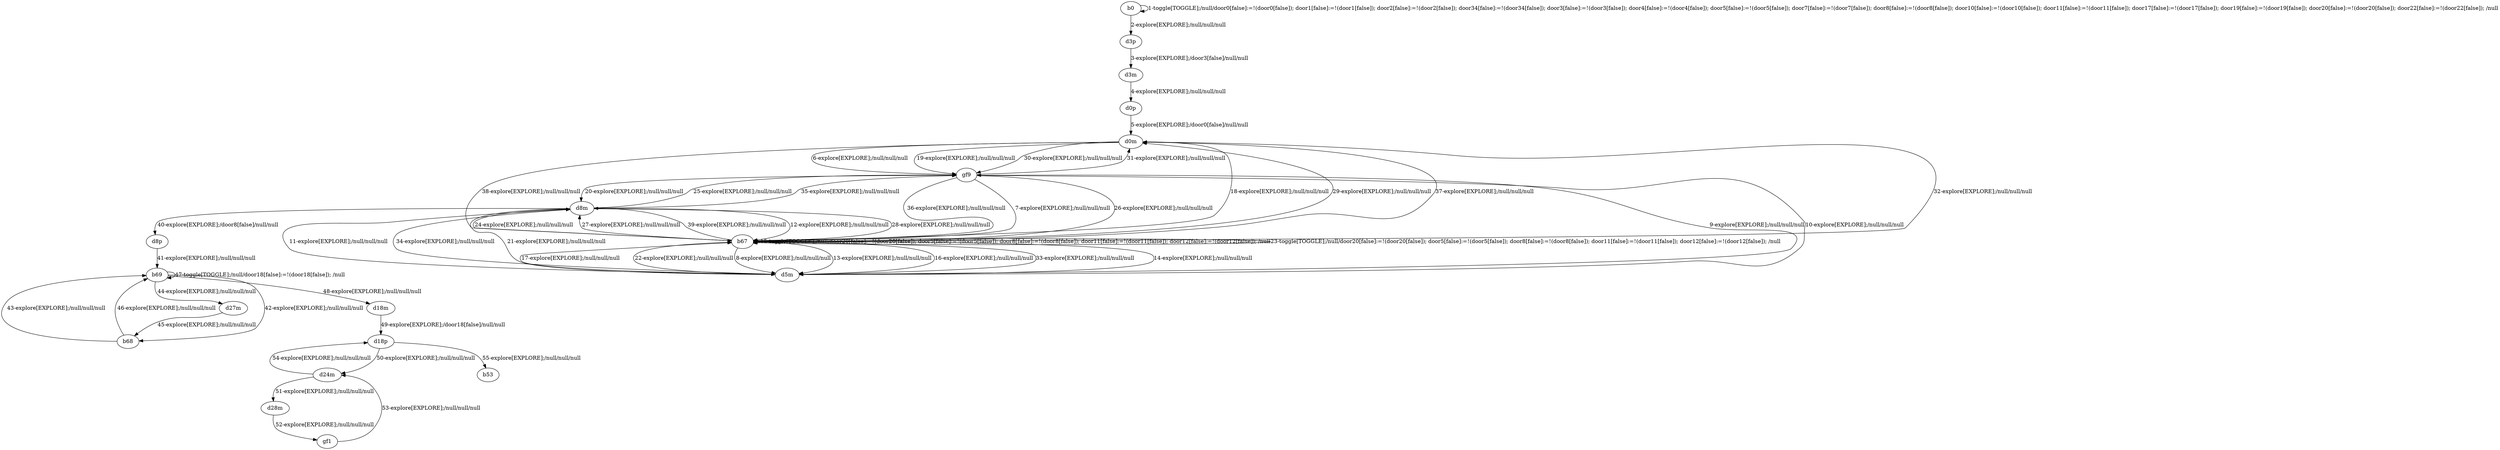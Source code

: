 # Total number of goals covered by this test: 1
# d18p --> b53

digraph g {
"b0" -> "b0" [label = "1-toggle[TOGGLE];/null/door0[false]:=!(door0[false]); door1[false]:=!(door1[false]); door2[false]:=!(door2[false]); door34[false]:=!(door34[false]); door3[false]:=!(door3[false]); door4[false]:=!(door4[false]); door5[false]:=!(door5[false]); door7[false]:=!(door7[false]); door8[false]:=!(door8[false]); door10[false]:=!(door10[false]); door11[false]:=!(door11[false]); door17[false]:=!(door17[false]); door19[false]:=!(door19[false]); door20[false]:=!(door20[false]); door22[false]:=!(door22[false]); /null"];
"b0" -> "d3p" [label = "2-explore[EXPLORE];/null/null/null"];
"d3p" -> "d3m" [label = "3-explore[EXPLORE];/door3[false]/null/null"];
"d3m" -> "d0p" [label = "4-explore[EXPLORE];/null/null/null"];
"d0p" -> "d0m" [label = "5-explore[EXPLORE];/door0[false]/null/null"];
"d0m" -> "gf9" [label = "6-explore[EXPLORE];/null/null/null"];
"gf9" -> "b67" [label = "7-explore[EXPLORE];/null/null/null"];
"b67" -> "d5m" [label = "8-explore[EXPLORE];/null/null/null"];
"d5m" -> "gf9" [label = "9-explore[EXPLORE];/null/null/null"];
"gf9" -> "d5m" [label = "10-explore[EXPLORE];/null/null/null"];
"d5m" -> "d8m" [label = "11-explore[EXPLORE];/null/null/null"];
"d8m" -> "b67" [label = "12-explore[EXPLORE];/null/null/null"];
"b67" -> "d5m" [label = "13-explore[EXPLORE];/null/null/null"];
"d5m" -> "b67" [label = "14-explore[EXPLORE];/null/null/null"];
"b67" -> "b67" [label = "15-toggle[TOGGLE];/null/door20[false]:=!(door20[false]); door5[false]:=!(door5[false]); door8[false]:=!(door8[false]); door11[false]:=!(door11[false]); door12[false]:=!(door12[false]); /null"];
"b67" -> "d5m" [label = "16-explore[EXPLORE];/null/null/null"];
"d5m" -> "b67" [label = "17-explore[EXPLORE];/null/null/null"];
"b67" -> "d0m" [label = "18-explore[EXPLORE];/null/null/null"];
"d0m" -> "gf9" [label = "19-explore[EXPLORE];/null/null/null"];
"gf9" -> "d8m" [label = "20-explore[EXPLORE];/null/null/null"];
"d8m" -> "d5m" [label = "21-explore[EXPLORE];/null/null/null"];
"d5m" -> "b67" [label = "22-explore[EXPLORE];/null/null/null"];
"b67" -> "b67" [label = "23-toggle[TOGGLE];/null/door20[false]:=!(door20[false]); door5[false]:=!(door5[false]); door8[false]:=!(door8[false]); door11[false]:=!(door11[false]); door12[false]:=!(door12[false]); /null"];
"b67" -> "d8m" [label = "24-explore[EXPLORE];/null/null/null"];
"d8m" -> "gf9" [label = "25-explore[EXPLORE];/null/null/null"];
"gf9" -> "b67" [label = "26-explore[EXPLORE];/null/null/null"];
"b67" -> "d8m" [label = "27-explore[EXPLORE];/null/null/null"];
"d8m" -> "b67" [label = "28-explore[EXPLORE];/null/null/null"];
"b67" -> "d0m" [label = "29-explore[EXPLORE];/null/null/null"];
"d0m" -> "gf9" [label = "30-explore[EXPLORE];/null/null/null"];
"gf9" -> "d0m" [label = "31-explore[EXPLORE];/null/null/null"];
"d0m" -> "b67" [label = "32-explore[EXPLORE];/null/null/null"];
"b67" -> "d5m" [label = "33-explore[EXPLORE];/null/null/null"];
"d5m" -> "d8m" [label = "34-explore[EXPLORE];/null/null/null"];
"d8m" -> "gf9" [label = "35-explore[EXPLORE];/null/null/null"];
"gf9" -> "b67" [label = "36-explore[EXPLORE];/null/null/null"];
"b67" -> "d0m" [label = "37-explore[EXPLORE];/null/null/null"];
"d0m" -> "b67" [label = "38-explore[EXPLORE];/null/null/null"];
"b67" -> "d8m" [label = "39-explore[EXPLORE];/null/null/null"];
"d8m" -> "d8p" [label = "40-explore[EXPLORE];/door8[false]/null/null"];
"d8p" -> "b69" [label = "41-explore[EXPLORE];/null/null/null"];
"b69" -> "b68" [label = "42-explore[EXPLORE];/null/null/null"];
"b68" -> "b69" [label = "43-explore[EXPLORE];/null/null/null"];
"b69" -> "d27m" [label = "44-explore[EXPLORE];/null/null/null"];
"d27m" -> "b68" [label = "45-explore[EXPLORE];/null/null/null"];
"b68" -> "b69" [label = "46-explore[EXPLORE];/null/null/null"];
"b69" -> "b69" [label = "47-toggle[TOGGLE];/null/door18[false]:=!(door18[false]); /null"];
"b69" -> "d18m" [label = "48-explore[EXPLORE];/null/null/null"];
"d18m" -> "d18p" [label = "49-explore[EXPLORE];/door18[false]/null/null"];
"d18p" -> "d24m" [label = "50-explore[EXPLORE];/null/null/null"];
"d24m" -> "d28m" [label = "51-explore[EXPLORE];/null/null/null"];
"d28m" -> "gf1" [label = "52-explore[EXPLORE];/null/null/null"];
"gf1" -> "d24m" [label = "53-explore[EXPLORE];/null/null/null"];
"d24m" -> "d18p" [label = "54-explore[EXPLORE];/null/null/null"];
"d18p" -> "b53" [label = "55-explore[EXPLORE];/null/null/null"];
}
